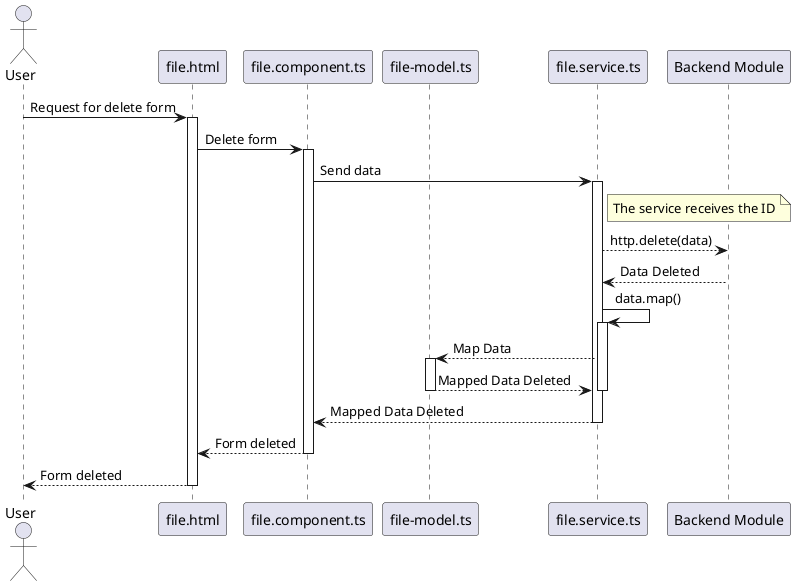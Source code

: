 @startuml SD-Delete

actor User as u
participant "file.html" as Html
participant "file.component.ts" as Component
participant "file-model.ts" as Model
participant "file.service.ts" as Service
participant "Backend Module" as Backend

u -> Html: Request for delete form
activate Html
    Html -> Component: Delete form
    activate Component
        Component -> Service: Send data
        activate Service
        
        note right of Service
            The service receives the ID
        end note
        
            Service --> Backend: http.delete(data)
                Backend --> Service: Data Deleted
            Service -> Service: data.map()
                activate Service
                Service --> Model: Map Data 
                    activate Model
                    Model --> Service: Mapped Data Deleted
                deactivate Model
            deactivate Service
            Service --> Component: Mapped Data Deleted
            deactivate Service
        Component --> Html: Form deleted
        deactivate Component
    Html --> u: Form deleted
    deactivate Html

@enduml